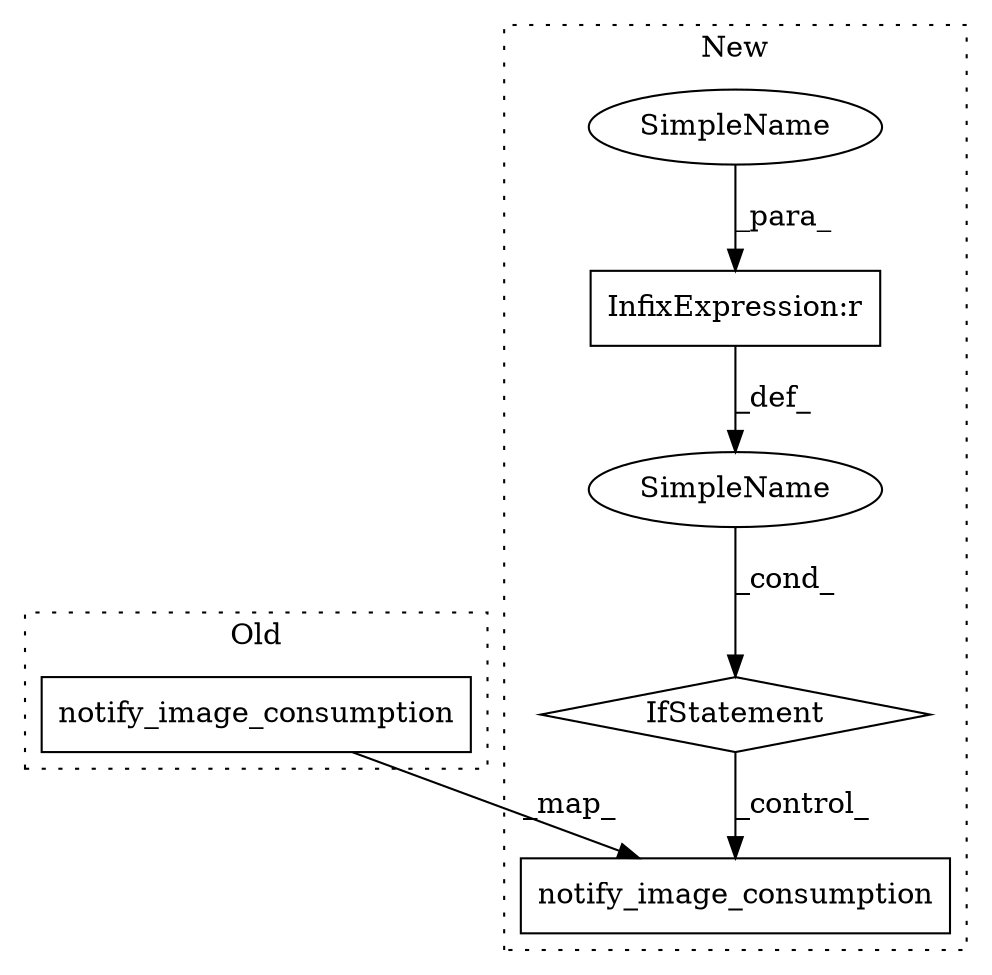 digraph G {
subgraph cluster0 {
1 [label="notify_image_consumption" a="32" s="70570" l="26" shape="box"];
label = "Old";
style="dotted";
}
subgraph cluster1 {
2 [label="notify_image_consumption" a="32" s="70223" l="26" shape="box"];
3 [label="InfixExpression:r" a="27" s="70184" l="4" shape="box"];
4 [label="SimpleName" a="42" s="" l="" shape="ellipse"];
5 [label="IfStatement" a="25" s="70166,70192" l="4,2" shape="diamond"];
6 [label="SimpleName" a="42" s="70170" l="14" shape="ellipse"];
label = "New";
style="dotted";
}
1 -> 2 [label="_map_"];
3 -> 4 [label="_def_"];
4 -> 5 [label="_cond_"];
5 -> 2 [label="_control_"];
6 -> 3 [label="_para_"];
}